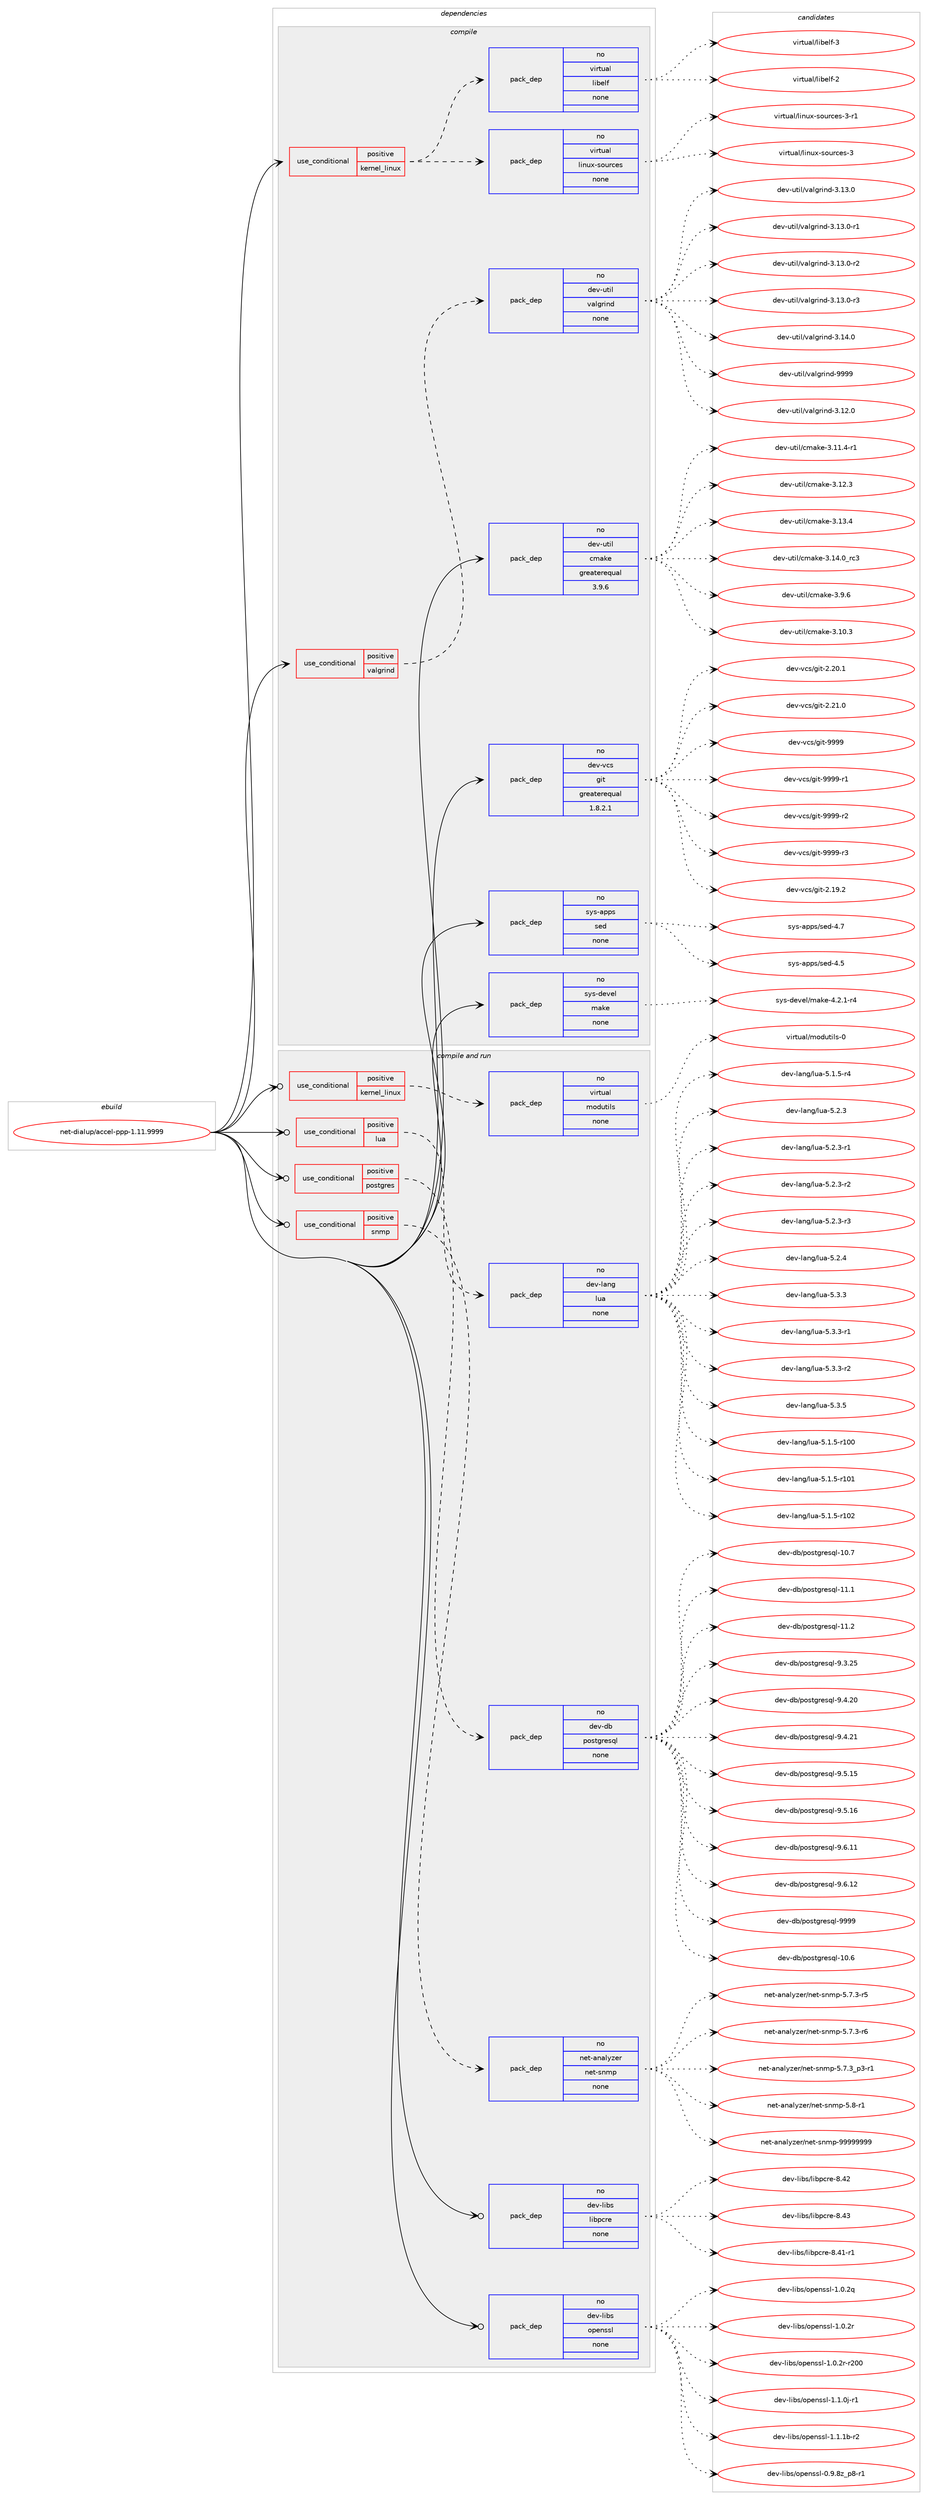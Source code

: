 digraph prolog {

# *************
# Graph options
# *************

newrank=true;
concentrate=true;
compound=true;
graph [rankdir=LR,fontname=Helvetica,fontsize=10,ranksep=1.5];#, ranksep=2.5, nodesep=0.2];
edge  [arrowhead=vee];
node  [fontname=Helvetica,fontsize=10];

# **********
# The ebuild
# **********

subgraph cluster_leftcol {
color=gray;
rank=same;
label=<<i>ebuild</i>>;
id [label="net-dialup/accel-ppp-1.11.9999", color=red, width=4, href="../net-dialup/accel-ppp-1.11.9999.svg"];
}

# ****************
# The dependencies
# ****************

subgraph cluster_midcol {
color=gray;
label=<<i>dependencies</i>>;
subgraph cluster_compile {
fillcolor="#eeeeee";
style=filled;
label=<<i>compile</i>>;
subgraph cond443603 {
dependency1649733 [label=<<TABLE BORDER="0" CELLBORDER="1" CELLSPACING="0" CELLPADDING="4"><TR><TD ROWSPAN="3" CELLPADDING="10">use_conditional</TD></TR><TR><TD>positive</TD></TR><TR><TD>kernel_linux</TD></TR></TABLE>>, shape=none, color=red];
subgraph pack1179430 {
dependency1649734 [label=<<TABLE BORDER="0" CELLBORDER="1" CELLSPACING="0" CELLPADDING="4" WIDTH="220"><TR><TD ROWSPAN="6" CELLPADDING="30">pack_dep</TD></TR><TR><TD WIDTH="110">no</TD></TR><TR><TD>virtual</TD></TR><TR><TD>linux-sources</TD></TR><TR><TD>none</TD></TR><TR><TD></TD></TR></TABLE>>, shape=none, color=blue];
}
dependency1649733:e -> dependency1649734:w [weight=20,style="dashed",arrowhead="vee"];
subgraph pack1179431 {
dependency1649735 [label=<<TABLE BORDER="0" CELLBORDER="1" CELLSPACING="0" CELLPADDING="4" WIDTH="220"><TR><TD ROWSPAN="6" CELLPADDING="30">pack_dep</TD></TR><TR><TD WIDTH="110">no</TD></TR><TR><TD>virtual</TD></TR><TR><TD>libelf</TD></TR><TR><TD>none</TD></TR><TR><TD></TD></TR></TABLE>>, shape=none, color=blue];
}
dependency1649733:e -> dependency1649735:w [weight=20,style="dashed",arrowhead="vee"];
}
id:e -> dependency1649733:w [weight=20,style="solid",arrowhead="vee"];
subgraph cond443604 {
dependency1649736 [label=<<TABLE BORDER="0" CELLBORDER="1" CELLSPACING="0" CELLPADDING="4"><TR><TD ROWSPAN="3" CELLPADDING="10">use_conditional</TD></TR><TR><TD>positive</TD></TR><TR><TD>valgrind</TD></TR></TABLE>>, shape=none, color=red];
subgraph pack1179432 {
dependency1649737 [label=<<TABLE BORDER="0" CELLBORDER="1" CELLSPACING="0" CELLPADDING="4" WIDTH="220"><TR><TD ROWSPAN="6" CELLPADDING="30">pack_dep</TD></TR><TR><TD WIDTH="110">no</TD></TR><TR><TD>dev-util</TD></TR><TR><TD>valgrind</TD></TR><TR><TD>none</TD></TR><TR><TD></TD></TR></TABLE>>, shape=none, color=blue];
}
dependency1649736:e -> dependency1649737:w [weight=20,style="dashed",arrowhead="vee"];
}
id:e -> dependency1649736:w [weight=20,style="solid",arrowhead="vee"];
subgraph pack1179433 {
dependency1649738 [label=<<TABLE BORDER="0" CELLBORDER="1" CELLSPACING="0" CELLPADDING="4" WIDTH="220"><TR><TD ROWSPAN="6" CELLPADDING="30">pack_dep</TD></TR><TR><TD WIDTH="110">no</TD></TR><TR><TD>dev-util</TD></TR><TR><TD>cmake</TD></TR><TR><TD>greaterequal</TD></TR><TR><TD>3.9.6</TD></TR></TABLE>>, shape=none, color=blue];
}
id:e -> dependency1649738:w [weight=20,style="solid",arrowhead="vee"];
subgraph pack1179434 {
dependency1649739 [label=<<TABLE BORDER="0" CELLBORDER="1" CELLSPACING="0" CELLPADDING="4" WIDTH="220"><TR><TD ROWSPAN="6" CELLPADDING="30">pack_dep</TD></TR><TR><TD WIDTH="110">no</TD></TR><TR><TD>dev-vcs</TD></TR><TR><TD>git</TD></TR><TR><TD>greaterequal</TD></TR><TR><TD>1.8.2.1</TD></TR></TABLE>>, shape=none, color=blue];
}
id:e -> dependency1649739:w [weight=20,style="solid",arrowhead="vee"];
subgraph pack1179435 {
dependency1649740 [label=<<TABLE BORDER="0" CELLBORDER="1" CELLSPACING="0" CELLPADDING="4" WIDTH="220"><TR><TD ROWSPAN="6" CELLPADDING="30">pack_dep</TD></TR><TR><TD WIDTH="110">no</TD></TR><TR><TD>sys-apps</TD></TR><TR><TD>sed</TD></TR><TR><TD>none</TD></TR><TR><TD></TD></TR></TABLE>>, shape=none, color=blue];
}
id:e -> dependency1649740:w [weight=20,style="solid",arrowhead="vee"];
subgraph pack1179436 {
dependency1649741 [label=<<TABLE BORDER="0" CELLBORDER="1" CELLSPACING="0" CELLPADDING="4" WIDTH="220"><TR><TD ROWSPAN="6" CELLPADDING="30">pack_dep</TD></TR><TR><TD WIDTH="110">no</TD></TR><TR><TD>sys-devel</TD></TR><TR><TD>make</TD></TR><TR><TD>none</TD></TR><TR><TD></TD></TR></TABLE>>, shape=none, color=blue];
}
id:e -> dependency1649741:w [weight=20,style="solid",arrowhead="vee"];
}
subgraph cluster_compileandrun {
fillcolor="#eeeeee";
style=filled;
label=<<i>compile and run</i>>;
subgraph cond443605 {
dependency1649742 [label=<<TABLE BORDER="0" CELLBORDER="1" CELLSPACING="0" CELLPADDING="4"><TR><TD ROWSPAN="3" CELLPADDING="10">use_conditional</TD></TR><TR><TD>positive</TD></TR><TR><TD>kernel_linux</TD></TR></TABLE>>, shape=none, color=red];
subgraph pack1179437 {
dependency1649743 [label=<<TABLE BORDER="0" CELLBORDER="1" CELLSPACING="0" CELLPADDING="4" WIDTH="220"><TR><TD ROWSPAN="6" CELLPADDING="30">pack_dep</TD></TR><TR><TD WIDTH="110">no</TD></TR><TR><TD>virtual</TD></TR><TR><TD>modutils</TD></TR><TR><TD>none</TD></TR><TR><TD></TD></TR></TABLE>>, shape=none, color=blue];
}
dependency1649742:e -> dependency1649743:w [weight=20,style="dashed",arrowhead="vee"];
}
id:e -> dependency1649742:w [weight=20,style="solid",arrowhead="odotvee"];
subgraph cond443606 {
dependency1649744 [label=<<TABLE BORDER="0" CELLBORDER="1" CELLSPACING="0" CELLPADDING="4"><TR><TD ROWSPAN="3" CELLPADDING="10">use_conditional</TD></TR><TR><TD>positive</TD></TR><TR><TD>lua</TD></TR></TABLE>>, shape=none, color=red];
subgraph pack1179438 {
dependency1649745 [label=<<TABLE BORDER="0" CELLBORDER="1" CELLSPACING="0" CELLPADDING="4" WIDTH="220"><TR><TD ROWSPAN="6" CELLPADDING="30">pack_dep</TD></TR><TR><TD WIDTH="110">no</TD></TR><TR><TD>dev-lang</TD></TR><TR><TD>lua</TD></TR><TR><TD>none</TD></TR><TR><TD></TD></TR></TABLE>>, shape=none, color=blue];
}
dependency1649744:e -> dependency1649745:w [weight=20,style="dashed",arrowhead="vee"];
}
id:e -> dependency1649744:w [weight=20,style="solid",arrowhead="odotvee"];
subgraph cond443607 {
dependency1649746 [label=<<TABLE BORDER="0" CELLBORDER="1" CELLSPACING="0" CELLPADDING="4"><TR><TD ROWSPAN="3" CELLPADDING="10">use_conditional</TD></TR><TR><TD>positive</TD></TR><TR><TD>postgres</TD></TR></TABLE>>, shape=none, color=red];
subgraph pack1179439 {
dependency1649747 [label=<<TABLE BORDER="0" CELLBORDER="1" CELLSPACING="0" CELLPADDING="4" WIDTH="220"><TR><TD ROWSPAN="6" CELLPADDING="30">pack_dep</TD></TR><TR><TD WIDTH="110">no</TD></TR><TR><TD>dev-db</TD></TR><TR><TD>postgresql</TD></TR><TR><TD>none</TD></TR><TR><TD></TD></TR></TABLE>>, shape=none, color=blue];
}
dependency1649746:e -> dependency1649747:w [weight=20,style="dashed",arrowhead="vee"];
}
id:e -> dependency1649746:w [weight=20,style="solid",arrowhead="odotvee"];
subgraph cond443608 {
dependency1649748 [label=<<TABLE BORDER="0" CELLBORDER="1" CELLSPACING="0" CELLPADDING="4"><TR><TD ROWSPAN="3" CELLPADDING="10">use_conditional</TD></TR><TR><TD>positive</TD></TR><TR><TD>snmp</TD></TR></TABLE>>, shape=none, color=red];
subgraph pack1179440 {
dependency1649749 [label=<<TABLE BORDER="0" CELLBORDER="1" CELLSPACING="0" CELLPADDING="4" WIDTH="220"><TR><TD ROWSPAN="6" CELLPADDING="30">pack_dep</TD></TR><TR><TD WIDTH="110">no</TD></TR><TR><TD>net-analyzer</TD></TR><TR><TD>net-snmp</TD></TR><TR><TD>none</TD></TR><TR><TD></TD></TR></TABLE>>, shape=none, color=blue];
}
dependency1649748:e -> dependency1649749:w [weight=20,style="dashed",arrowhead="vee"];
}
id:e -> dependency1649748:w [weight=20,style="solid",arrowhead="odotvee"];
subgraph pack1179441 {
dependency1649750 [label=<<TABLE BORDER="0" CELLBORDER="1" CELLSPACING="0" CELLPADDING="4" WIDTH="220"><TR><TD ROWSPAN="6" CELLPADDING="30">pack_dep</TD></TR><TR><TD WIDTH="110">no</TD></TR><TR><TD>dev-libs</TD></TR><TR><TD>libpcre</TD></TR><TR><TD>none</TD></TR><TR><TD></TD></TR></TABLE>>, shape=none, color=blue];
}
id:e -> dependency1649750:w [weight=20,style="solid",arrowhead="odotvee"];
subgraph pack1179442 {
dependency1649751 [label=<<TABLE BORDER="0" CELLBORDER="1" CELLSPACING="0" CELLPADDING="4" WIDTH="220"><TR><TD ROWSPAN="6" CELLPADDING="30">pack_dep</TD></TR><TR><TD WIDTH="110">no</TD></TR><TR><TD>dev-libs</TD></TR><TR><TD>openssl</TD></TR><TR><TD>none</TD></TR><TR><TD></TD></TR></TABLE>>, shape=none, color=blue];
}
id:e -> dependency1649751:w [weight=20,style="solid",arrowhead="odotvee"];
}
subgraph cluster_run {
fillcolor="#eeeeee";
style=filled;
label=<<i>run</i>>;
}
}

# **************
# The candidates
# **************

subgraph cluster_choices {
rank=same;
color=gray;
label=<<i>candidates</i>>;

subgraph choice1179430 {
color=black;
nodesep=1;
choice118105114116117971084710810511011712045115111117114991011154551 [label="virtual/linux-sources-3", color=red, width=4,href="../virtual/linux-sources-3.svg"];
choice1181051141161179710847108105110117120451151111171149910111545514511449 [label="virtual/linux-sources-3-r1", color=red, width=4,href="../virtual/linux-sources-3-r1.svg"];
dependency1649734:e -> choice118105114116117971084710810511011712045115111117114991011154551:w [style=dotted,weight="100"];
dependency1649734:e -> choice1181051141161179710847108105110117120451151111171149910111545514511449:w [style=dotted,weight="100"];
}
subgraph choice1179431 {
color=black;
nodesep=1;
choice1181051141161179710847108105981011081024550 [label="virtual/libelf-2", color=red, width=4,href="../virtual/libelf-2.svg"];
choice1181051141161179710847108105981011081024551 [label="virtual/libelf-3", color=red, width=4,href="../virtual/libelf-3.svg"];
dependency1649735:e -> choice1181051141161179710847108105981011081024550:w [style=dotted,weight="100"];
dependency1649735:e -> choice1181051141161179710847108105981011081024551:w [style=dotted,weight="100"];
}
subgraph choice1179432 {
color=black;
nodesep=1;
choice10010111845117116105108471189710810311410511010045514649504648 [label="dev-util/valgrind-3.12.0", color=red, width=4,href="../dev-util/valgrind-3.12.0.svg"];
choice10010111845117116105108471189710810311410511010045514649514648 [label="dev-util/valgrind-3.13.0", color=red, width=4,href="../dev-util/valgrind-3.13.0.svg"];
choice100101118451171161051084711897108103114105110100455146495146484511449 [label="dev-util/valgrind-3.13.0-r1", color=red, width=4,href="../dev-util/valgrind-3.13.0-r1.svg"];
choice100101118451171161051084711897108103114105110100455146495146484511450 [label="dev-util/valgrind-3.13.0-r2", color=red, width=4,href="../dev-util/valgrind-3.13.0-r2.svg"];
choice100101118451171161051084711897108103114105110100455146495146484511451 [label="dev-util/valgrind-3.13.0-r3", color=red, width=4,href="../dev-util/valgrind-3.13.0-r3.svg"];
choice10010111845117116105108471189710810311410511010045514649524648 [label="dev-util/valgrind-3.14.0", color=red, width=4,href="../dev-util/valgrind-3.14.0.svg"];
choice1001011184511711610510847118971081031141051101004557575757 [label="dev-util/valgrind-9999", color=red, width=4,href="../dev-util/valgrind-9999.svg"];
dependency1649737:e -> choice10010111845117116105108471189710810311410511010045514649504648:w [style=dotted,weight="100"];
dependency1649737:e -> choice10010111845117116105108471189710810311410511010045514649514648:w [style=dotted,weight="100"];
dependency1649737:e -> choice100101118451171161051084711897108103114105110100455146495146484511449:w [style=dotted,weight="100"];
dependency1649737:e -> choice100101118451171161051084711897108103114105110100455146495146484511450:w [style=dotted,weight="100"];
dependency1649737:e -> choice100101118451171161051084711897108103114105110100455146495146484511451:w [style=dotted,weight="100"];
dependency1649737:e -> choice10010111845117116105108471189710810311410511010045514649524648:w [style=dotted,weight="100"];
dependency1649737:e -> choice1001011184511711610510847118971081031141051101004557575757:w [style=dotted,weight="100"];
}
subgraph choice1179433 {
color=black;
nodesep=1;
choice1001011184511711610510847991099710710145514649484651 [label="dev-util/cmake-3.10.3", color=red, width=4,href="../dev-util/cmake-3.10.3.svg"];
choice10010111845117116105108479910997107101455146494946524511449 [label="dev-util/cmake-3.11.4-r1", color=red, width=4,href="../dev-util/cmake-3.11.4-r1.svg"];
choice1001011184511711610510847991099710710145514649504651 [label="dev-util/cmake-3.12.3", color=red, width=4,href="../dev-util/cmake-3.12.3.svg"];
choice1001011184511711610510847991099710710145514649514652 [label="dev-util/cmake-3.13.4", color=red, width=4,href="../dev-util/cmake-3.13.4.svg"];
choice1001011184511711610510847991099710710145514649524648951149951 [label="dev-util/cmake-3.14.0_rc3", color=red, width=4,href="../dev-util/cmake-3.14.0_rc3.svg"];
choice10010111845117116105108479910997107101455146574654 [label="dev-util/cmake-3.9.6", color=red, width=4,href="../dev-util/cmake-3.9.6.svg"];
dependency1649738:e -> choice1001011184511711610510847991099710710145514649484651:w [style=dotted,weight="100"];
dependency1649738:e -> choice10010111845117116105108479910997107101455146494946524511449:w [style=dotted,weight="100"];
dependency1649738:e -> choice1001011184511711610510847991099710710145514649504651:w [style=dotted,weight="100"];
dependency1649738:e -> choice1001011184511711610510847991099710710145514649514652:w [style=dotted,weight="100"];
dependency1649738:e -> choice1001011184511711610510847991099710710145514649524648951149951:w [style=dotted,weight="100"];
dependency1649738:e -> choice10010111845117116105108479910997107101455146574654:w [style=dotted,weight="100"];
}
subgraph choice1179434 {
color=black;
nodesep=1;
choice10010111845118991154710310511645504649574650 [label="dev-vcs/git-2.19.2", color=red, width=4,href="../dev-vcs/git-2.19.2.svg"];
choice10010111845118991154710310511645504650484649 [label="dev-vcs/git-2.20.1", color=red, width=4,href="../dev-vcs/git-2.20.1.svg"];
choice10010111845118991154710310511645504650494648 [label="dev-vcs/git-2.21.0", color=red, width=4,href="../dev-vcs/git-2.21.0.svg"];
choice1001011184511899115471031051164557575757 [label="dev-vcs/git-9999", color=red, width=4,href="../dev-vcs/git-9999.svg"];
choice10010111845118991154710310511645575757574511449 [label="dev-vcs/git-9999-r1", color=red, width=4,href="../dev-vcs/git-9999-r1.svg"];
choice10010111845118991154710310511645575757574511450 [label="dev-vcs/git-9999-r2", color=red, width=4,href="../dev-vcs/git-9999-r2.svg"];
choice10010111845118991154710310511645575757574511451 [label="dev-vcs/git-9999-r3", color=red, width=4,href="../dev-vcs/git-9999-r3.svg"];
dependency1649739:e -> choice10010111845118991154710310511645504649574650:w [style=dotted,weight="100"];
dependency1649739:e -> choice10010111845118991154710310511645504650484649:w [style=dotted,weight="100"];
dependency1649739:e -> choice10010111845118991154710310511645504650494648:w [style=dotted,weight="100"];
dependency1649739:e -> choice1001011184511899115471031051164557575757:w [style=dotted,weight="100"];
dependency1649739:e -> choice10010111845118991154710310511645575757574511449:w [style=dotted,weight="100"];
dependency1649739:e -> choice10010111845118991154710310511645575757574511450:w [style=dotted,weight="100"];
dependency1649739:e -> choice10010111845118991154710310511645575757574511451:w [style=dotted,weight="100"];
}
subgraph choice1179435 {
color=black;
nodesep=1;
choice11512111545971121121154711510110045524653 [label="sys-apps/sed-4.5", color=red, width=4,href="../sys-apps/sed-4.5.svg"];
choice11512111545971121121154711510110045524655 [label="sys-apps/sed-4.7", color=red, width=4,href="../sys-apps/sed-4.7.svg"];
dependency1649740:e -> choice11512111545971121121154711510110045524653:w [style=dotted,weight="100"];
dependency1649740:e -> choice11512111545971121121154711510110045524655:w [style=dotted,weight="100"];
}
subgraph choice1179436 {
color=black;
nodesep=1;
choice1151211154510010111810110847109971071014552465046494511452 [label="sys-devel/make-4.2.1-r4", color=red, width=4,href="../sys-devel/make-4.2.1-r4.svg"];
dependency1649741:e -> choice1151211154510010111810110847109971071014552465046494511452:w [style=dotted,weight="100"];
}
subgraph choice1179437 {
color=black;
nodesep=1;
choice11810511411611797108471091111001171161051081154548 [label="virtual/modutils-0", color=red, width=4,href="../virtual/modutils-0.svg"];
dependency1649743:e -> choice11810511411611797108471091111001171161051081154548:w [style=dotted,weight="100"];
}
subgraph choice1179438 {
color=black;
nodesep=1;
choice1001011184510897110103471081179745534649465345114494848 [label="dev-lang/lua-5.1.5-r100", color=red, width=4,href="../dev-lang/lua-5.1.5-r100.svg"];
choice1001011184510897110103471081179745534649465345114494849 [label="dev-lang/lua-5.1.5-r101", color=red, width=4,href="../dev-lang/lua-5.1.5-r101.svg"];
choice1001011184510897110103471081179745534649465345114494850 [label="dev-lang/lua-5.1.5-r102", color=red, width=4,href="../dev-lang/lua-5.1.5-r102.svg"];
choice100101118451089711010347108117974553464946534511452 [label="dev-lang/lua-5.1.5-r4", color=red, width=4,href="../dev-lang/lua-5.1.5-r4.svg"];
choice10010111845108971101034710811797455346504651 [label="dev-lang/lua-5.2.3", color=red, width=4,href="../dev-lang/lua-5.2.3.svg"];
choice100101118451089711010347108117974553465046514511449 [label="dev-lang/lua-5.2.3-r1", color=red, width=4,href="../dev-lang/lua-5.2.3-r1.svg"];
choice100101118451089711010347108117974553465046514511450 [label="dev-lang/lua-5.2.3-r2", color=red, width=4,href="../dev-lang/lua-5.2.3-r2.svg"];
choice100101118451089711010347108117974553465046514511451 [label="dev-lang/lua-5.2.3-r3", color=red, width=4,href="../dev-lang/lua-5.2.3-r3.svg"];
choice10010111845108971101034710811797455346504652 [label="dev-lang/lua-5.2.4", color=red, width=4,href="../dev-lang/lua-5.2.4.svg"];
choice10010111845108971101034710811797455346514651 [label="dev-lang/lua-5.3.3", color=red, width=4,href="../dev-lang/lua-5.3.3.svg"];
choice100101118451089711010347108117974553465146514511449 [label="dev-lang/lua-5.3.3-r1", color=red, width=4,href="../dev-lang/lua-5.3.3-r1.svg"];
choice100101118451089711010347108117974553465146514511450 [label="dev-lang/lua-5.3.3-r2", color=red, width=4,href="../dev-lang/lua-5.3.3-r2.svg"];
choice10010111845108971101034710811797455346514653 [label="dev-lang/lua-5.3.5", color=red, width=4,href="../dev-lang/lua-5.3.5.svg"];
dependency1649745:e -> choice1001011184510897110103471081179745534649465345114494848:w [style=dotted,weight="100"];
dependency1649745:e -> choice1001011184510897110103471081179745534649465345114494849:w [style=dotted,weight="100"];
dependency1649745:e -> choice1001011184510897110103471081179745534649465345114494850:w [style=dotted,weight="100"];
dependency1649745:e -> choice100101118451089711010347108117974553464946534511452:w [style=dotted,weight="100"];
dependency1649745:e -> choice10010111845108971101034710811797455346504651:w [style=dotted,weight="100"];
dependency1649745:e -> choice100101118451089711010347108117974553465046514511449:w [style=dotted,weight="100"];
dependency1649745:e -> choice100101118451089711010347108117974553465046514511450:w [style=dotted,weight="100"];
dependency1649745:e -> choice100101118451089711010347108117974553465046514511451:w [style=dotted,weight="100"];
dependency1649745:e -> choice10010111845108971101034710811797455346504652:w [style=dotted,weight="100"];
dependency1649745:e -> choice10010111845108971101034710811797455346514651:w [style=dotted,weight="100"];
dependency1649745:e -> choice100101118451089711010347108117974553465146514511449:w [style=dotted,weight="100"];
dependency1649745:e -> choice100101118451089711010347108117974553465146514511450:w [style=dotted,weight="100"];
dependency1649745:e -> choice10010111845108971101034710811797455346514653:w [style=dotted,weight="100"];
}
subgraph choice1179439 {
color=black;
nodesep=1;
choice1001011184510098471121111151161031141011151131084549484654 [label="dev-db/postgresql-10.6", color=red, width=4,href="../dev-db/postgresql-10.6.svg"];
choice1001011184510098471121111151161031141011151131084549484655 [label="dev-db/postgresql-10.7", color=red, width=4,href="../dev-db/postgresql-10.7.svg"];
choice1001011184510098471121111151161031141011151131084549494649 [label="dev-db/postgresql-11.1", color=red, width=4,href="../dev-db/postgresql-11.1.svg"];
choice1001011184510098471121111151161031141011151131084549494650 [label="dev-db/postgresql-11.2", color=red, width=4,href="../dev-db/postgresql-11.2.svg"];
choice10010111845100984711211111511610311410111511310845574651465053 [label="dev-db/postgresql-9.3.25", color=red, width=4,href="../dev-db/postgresql-9.3.25.svg"];
choice10010111845100984711211111511610311410111511310845574652465048 [label="dev-db/postgresql-9.4.20", color=red, width=4,href="../dev-db/postgresql-9.4.20.svg"];
choice10010111845100984711211111511610311410111511310845574652465049 [label="dev-db/postgresql-9.4.21", color=red, width=4,href="../dev-db/postgresql-9.4.21.svg"];
choice10010111845100984711211111511610311410111511310845574653464953 [label="dev-db/postgresql-9.5.15", color=red, width=4,href="../dev-db/postgresql-9.5.15.svg"];
choice10010111845100984711211111511610311410111511310845574653464954 [label="dev-db/postgresql-9.5.16", color=red, width=4,href="../dev-db/postgresql-9.5.16.svg"];
choice10010111845100984711211111511610311410111511310845574654464949 [label="dev-db/postgresql-9.6.11", color=red, width=4,href="../dev-db/postgresql-9.6.11.svg"];
choice10010111845100984711211111511610311410111511310845574654464950 [label="dev-db/postgresql-9.6.12", color=red, width=4,href="../dev-db/postgresql-9.6.12.svg"];
choice1001011184510098471121111151161031141011151131084557575757 [label="dev-db/postgresql-9999", color=red, width=4,href="../dev-db/postgresql-9999.svg"];
dependency1649747:e -> choice1001011184510098471121111151161031141011151131084549484654:w [style=dotted,weight="100"];
dependency1649747:e -> choice1001011184510098471121111151161031141011151131084549484655:w [style=dotted,weight="100"];
dependency1649747:e -> choice1001011184510098471121111151161031141011151131084549494649:w [style=dotted,weight="100"];
dependency1649747:e -> choice1001011184510098471121111151161031141011151131084549494650:w [style=dotted,weight="100"];
dependency1649747:e -> choice10010111845100984711211111511610311410111511310845574651465053:w [style=dotted,weight="100"];
dependency1649747:e -> choice10010111845100984711211111511610311410111511310845574652465048:w [style=dotted,weight="100"];
dependency1649747:e -> choice10010111845100984711211111511610311410111511310845574652465049:w [style=dotted,weight="100"];
dependency1649747:e -> choice10010111845100984711211111511610311410111511310845574653464953:w [style=dotted,weight="100"];
dependency1649747:e -> choice10010111845100984711211111511610311410111511310845574653464954:w [style=dotted,weight="100"];
dependency1649747:e -> choice10010111845100984711211111511610311410111511310845574654464949:w [style=dotted,weight="100"];
dependency1649747:e -> choice10010111845100984711211111511610311410111511310845574654464950:w [style=dotted,weight="100"];
dependency1649747:e -> choice1001011184510098471121111151161031141011151131084557575757:w [style=dotted,weight="100"];
}
subgraph choice1179440 {
color=black;
nodesep=1;
choice11010111645971109710812112210111447110101116451151101091124553465546514511453 [label="net-analyzer/net-snmp-5.7.3-r5", color=red, width=4,href="../net-analyzer/net-snmp-5.7.3-r5.svg"];
choice11010111645971109710812112210111447110101116451151101091124553465546514511454 [label="net-analyzer/net-snmp-5.7.3-r6", color=red, width=4,href="../net-analyzer/net-snmp-5.7.3-r6.svg"];
choice110101116459711097108121122101114471101011164511511010911245534655465195112514511449 [label="net-analyzer/net-snmp-5.7.3_p3-r1", color=red, width=4,href="../net-analyzer/net-snmp-5.7.3_p3-r1.svg"];
choice1101011164597110971081211221011144711010111645115110109112455346564511449 [label="net-analyzer/net-snmp-5.8-r1", color=red, width=4,href="../net-analyzer/net-snmp-5.8-r1.svg"];
choice1101011164597110971081211221011144711010111645115110109112455757575757575757 [label="net-analyzer/net-snmp-99999999", color=red, width=4,href="../net-analyzer/net-snmp-99999999.svg"];
dependency1649749:e -> choice11010111645971109710812112210111447110101116451151101091124553465546514511453:w [style=dotted,weight="100"];
dependency1649749:e -> choice11010111645971109710812112210111447110101116451151101091124553465546514511454:w [style=dotted,weight="100"];
dependency1649749:e -> choice110101116459711097108121122101114471101011164511511010911245534655465195112514511449:w [style=dotted,weight="100"];
dependency1649749:e -> choice1101011164597110971081211221011144711010111645115110109112455346564511449:w [style=dotted,weight="100"];
dependency1649749:e -> choice1101011164597110971081211221011144711010111645115110109112455757575757575757:w [style=dotted,weight="100"];
}
subgraph choice1179441 {
color=black;
nodesep=1;
choice100101118451081059811547108105981129911410145564652494511449 [label="dev-libs/libpcre-8.41-r1", color=red, width=4,href="../dev-libs/libpcre-8.41-r1.svg"];
choice10010111845108105981154710810598112991141014556465250 [label="dev-libs/libpcre-8.42", color=red, width=4,href="../dev-libs/libpcre-8.42.svg"];
choice10010111845108105981154710810598112991141014556465251 [label="dev-libs/libpcre-8.43", color=red, width=4,href="../dev-libs/libpcre-8.43.svg"];
dependency1649750:e -> choice100101118451081059811547108105981129911410145564652494511449:w [style=dotted,weight="100"];
dependency1649750:e -> choice10010111845108105981154710810598112991141014556465250:w [style=dotted,weight="100"];
dependency1649750:e -> choice10010111845108105981154710810598112991141014556465251:w [style=dotted,weight="100"];
}
subgraph choice1179442 {
color=black;
nodesep=1;
choice10010111845108105981154711111210111011511510845484657465612295112564511449 [label="dev-libs/openssl-0.9.8z_p8-r1", color=red, width=4,href="../dev-libs/openssl-0.9.8z_p8-r1.svg"];
choice100101118451081059811547111112101110115115108454946484650113 [label="dev-libs/openssl-1.0.2q", color=red, width=4,href="../dev-libs/openssl-1.0.2q.svg"];
choice100101118451081059811547111112101110115115108454946484650114 [label="dev-libs/openssl-1.0.2r", color=red, width=4,href="../dev-libs/openssl-1.0.2r.svg"];
choice10010111845108105981154711111210111011511510845494648465011445114504848 [label="dev-libs/openssl-1.0.2r-r200", color=red, width=4,href="../dev-libs/openssl-1.0.2r-r200.svg"];
choice1001011184510810598115471111121011101151151084549464946481064511449 [label="dev-libs/openssl-1.1.0j-r1", color=red, width=4,href="../dev-libs/openssl-1.1.0j-r1.svg"];
choice100101118451081059811547111112101110115115108454946494649984511450 [label="dev-libs/openssl-1.1.1b-r2", color=red, width=4,href="../dev-libs/openssl-1.1.1b-r2.svg"];
dependency1649751:e -> choice10010111845108105981154711111210111011511510845484657465612295112564511449:w [style=dotted,weight="100"];
dependency1649751:e -> choice100101118451081059811547111112101110115115108454946484650113:w [style=dotted,weight="100"];
dependency1649751:e -> choice100101118451081059811547111112101110115115108454946484650114:w [style=dotted,weight="100"];
dependency1649751:e -> choice10010111845108105981154711111210111011511510845494648465011445114504848:w [style=dotted,weight="100"];
dependency1649751:e -> choice1001011184510810598115471111121011101151151084549464946481064511449:w [style=dotted,weight="100"];
dependency1649751:e -> choice100101118451081059811547111112101110115115108454946494649984511450:w [style=dotted,weight="100"];
}
}

}
